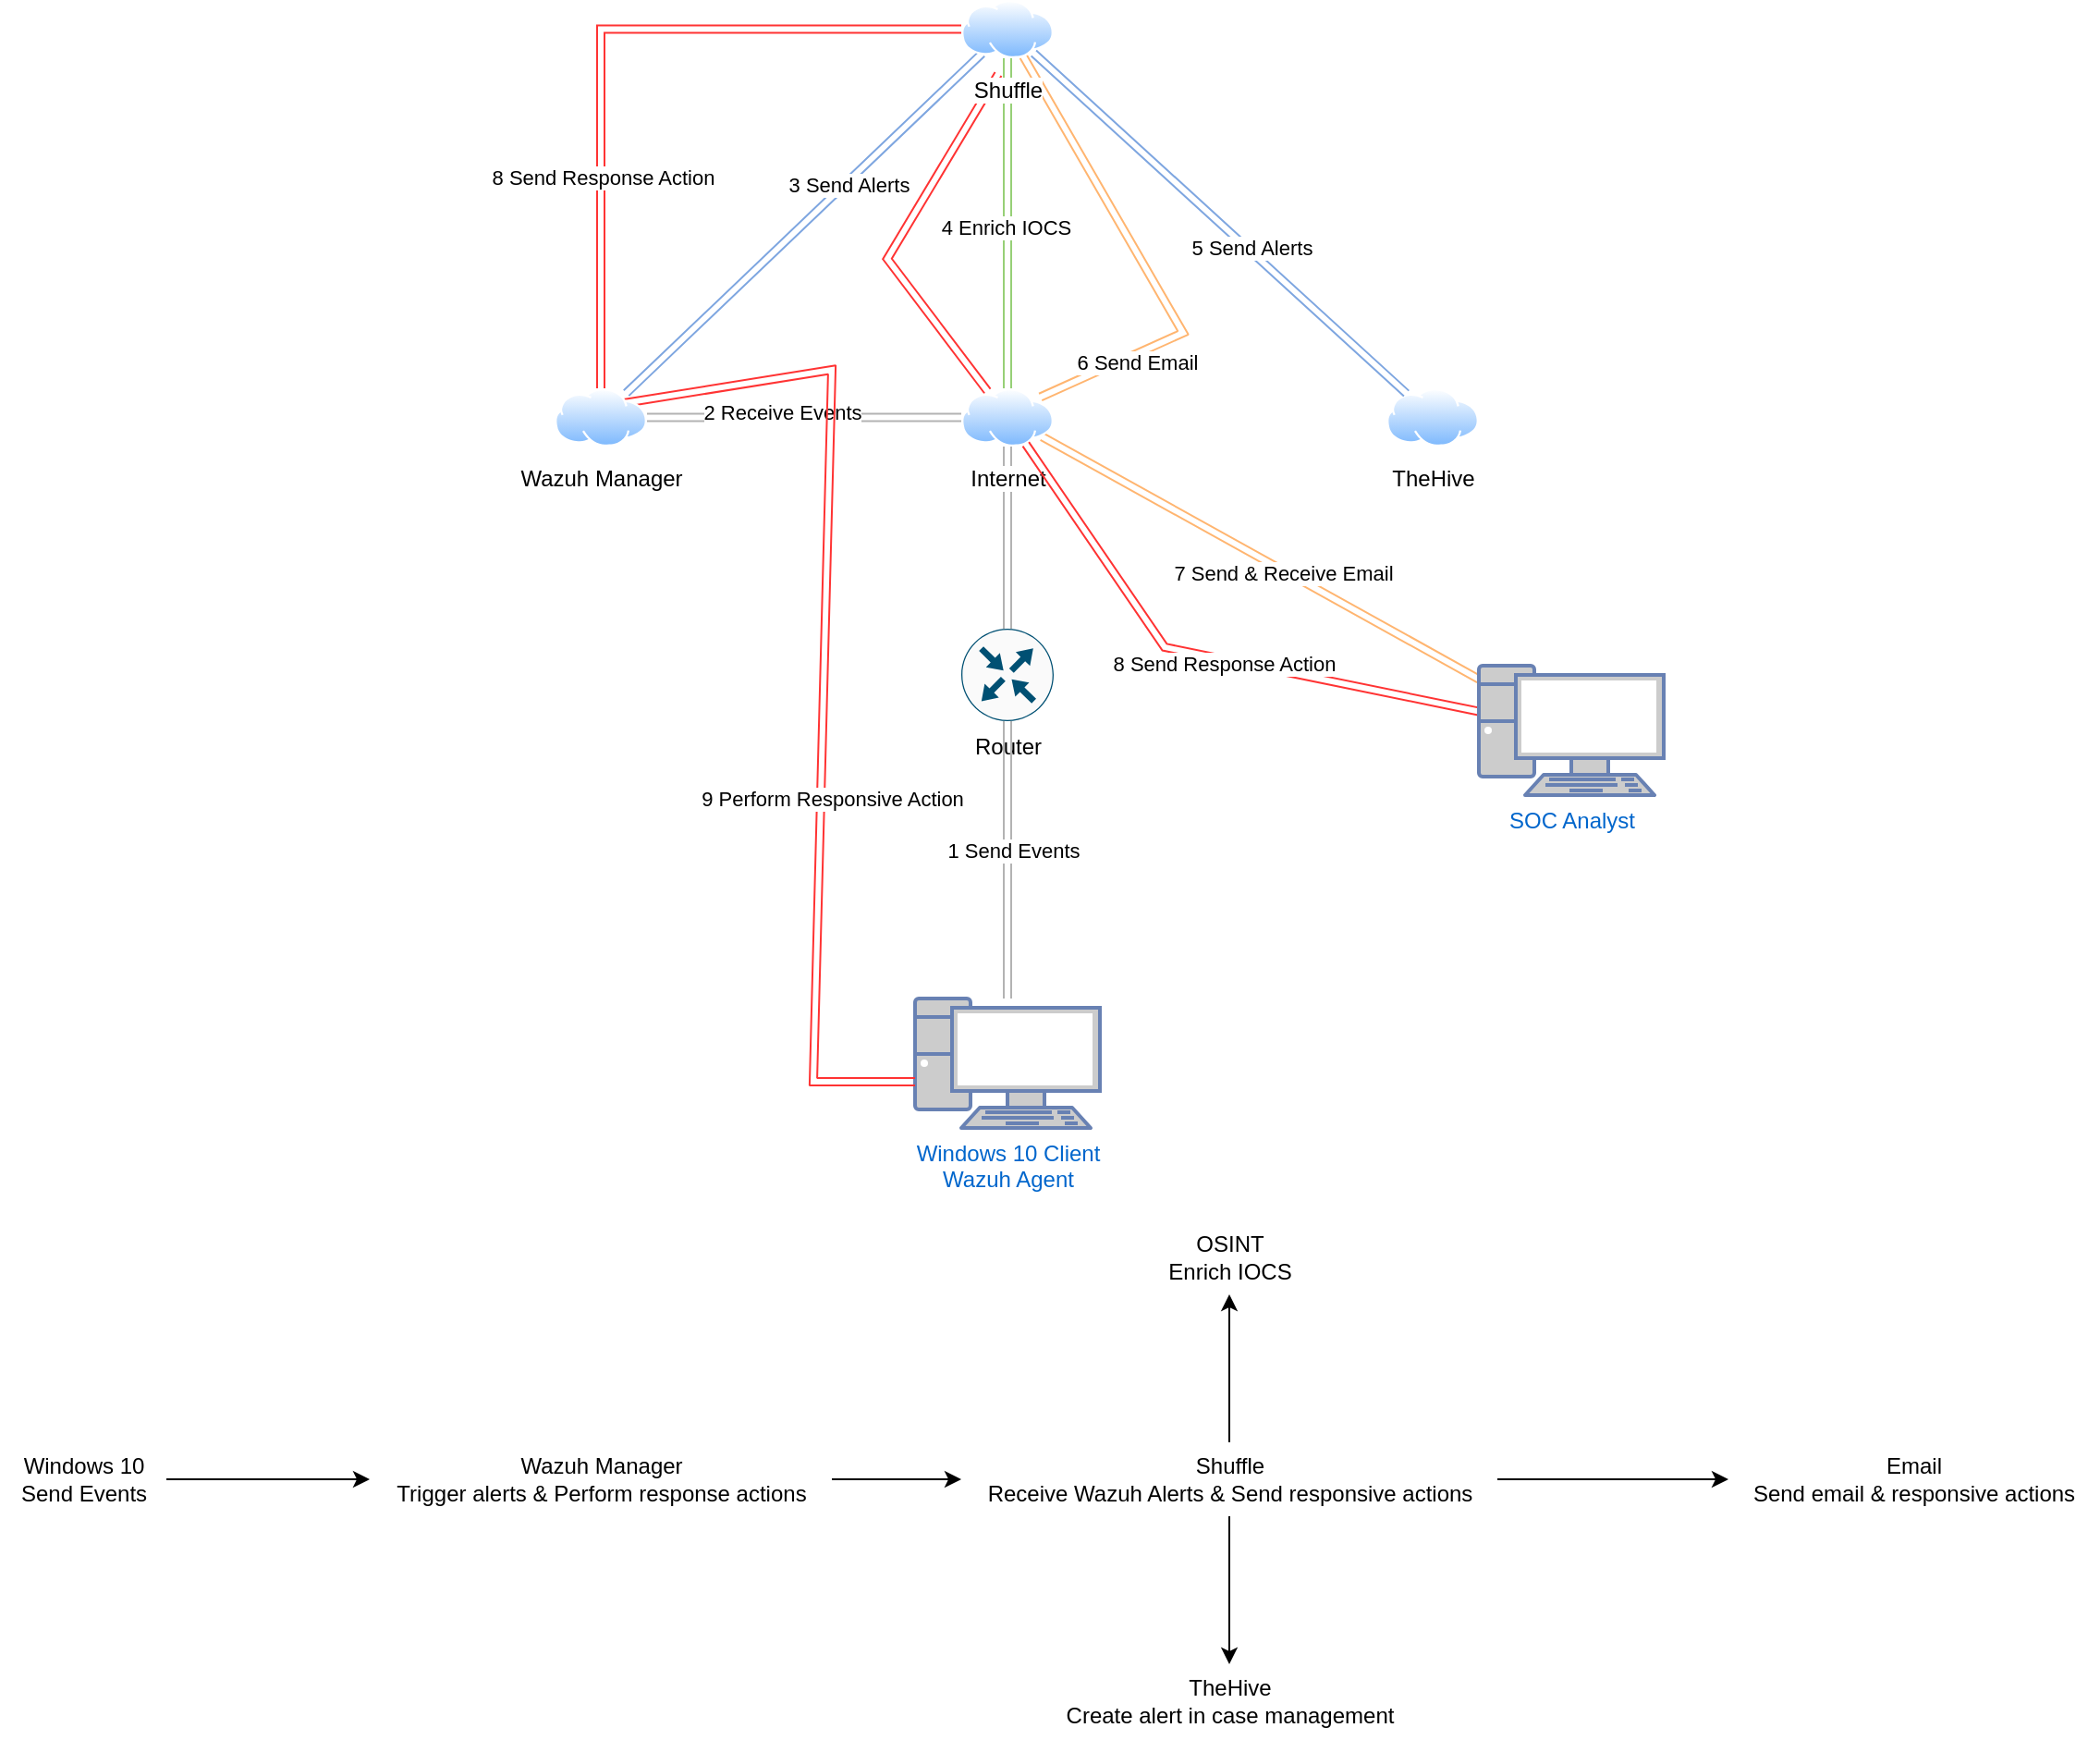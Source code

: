 <mxfile version="26.0.16">
  <diagram name="Page-1" id="fIsfwOmgyJw4GLF14wE0">
    <mxGraphModel dx="2604" dy="1007" grid="1" gridSize="10" guides="1" tooltips="1" connect="1" arrows="1" fold="1" page="1" pageScale="1" pageWidth="850" pageHeight="1100" math="0" shadow="0">
      <root>
        <mxCell id="0" />
        <mxCell id="1" parent="0" />
        <mxCell id="yNYrjOHbYUAeNA91Fylv-1" value="Windows 10 Client&lt;div&gt;Wazuh Agent&lt;/div&gt;" style="fontColor=#0066CC;verticalAlign=top;verticalLabelPosition=bottom;labelPosition=center;align=center;html=1;outlineConnect=0;fillColor=#CCCCCC;strokeColor=#6881B3;gradientColor=none;gradientDirection=north;strokeWidth=2;shape=mxgraph.networks.pc;" vertex="1" parent="1">
          <mxGeometry x="375" y="580" width="100" height="70" as="geometry" />
        </mxCell>
        <mxCell id="yNYrjOHbYUAeNA91Fylv-19" style="edgeStyle=orthogonalEdgeStyle;rounded=0;orthogonalLoop=1;jettySize=auto;html=1;shape=link;strokeColor=#B3B3B3;" edge="1" parent="1" source="yNYrjOHbYUAeNA91Fylv-2" target="yNYrjOHbYUAeNA91Fylv-8">
          <mxGeometry relative="1" as="geometry" />
        </mxCell>
        <mxCell id="yNYrjOHbYUAeNA91Fylv-2" value="Router" style="sketch=0;points=[[0.5,0,0],[1,0.5,0],[0.5,1,0],[0,0.5,0],[0.145,0.145,0],[0.856,0.145,0],[0.855,0.856,0],[0.145,0.855,0]];verticalLabelPosition=bottom;html=1;verticalAlign=top;aspect=fixed;align=center;pointerEvents=1;shape=mxgraph.cisco19.rect;prIcon=router;fillColor=#FAFAFA;strokeColor=#005073;" vertex="1" parent="1">
          <mxGeometry x="400" y="380" width="50" height="50" as="geometry" />
        </mxCell>
        <mxCell id="yNYrjOHbYUAeNA91Fylv-20" style="edgeStyle=orthogonalEdgeStyle;rounded=0;orthogonalLoop=1;jettySize=auto;html=1;entryX=1;entryY=0.5;entryDx=0;entryDy=0;shape=link;strokeColor=#B3B3B3;" edge="1" parent="1" source="yNYrjOHbYUAeNA91Fylv-8" target="yNYrjOHbYUAeNA91Fylv-10">
          <mxGeometry relative="1" as="geometry" />
        </mxCell>
        <mxCell id="yNYrjOHbYUAeNA91Fylv-21" value="2 Receive Events" style="edgeLabel;html=1;align=center;verticalAlign=middle;resizable=0;points=[];" vertex="1" connectable="0" parent="yNYrjOHbYUAeNA91Fylv-20">
          <mxGeometry x="0.141" y="-3" relative="1" as="geometry">
            <mxPoint as="offset" />
          </mxGeometry>
        </mxCell>
        <mxCell id="yNYrjOHbYUAeNA91Fylv-31" style="rounded=0;orthogonalLoop=1;jettySize=auto;html=1;shape=link;strokeColor=#FFB570;" edge="1" parent="1" source="yNYrjOHbYUAeNA91Fylv-8" target="yNYrjOHbYUAeNA91Fylv-14">
          <mxGeometry relative="1" as="geometry" />
        </mxCell>
        <mxCell id="yNYrjOHbYUAeNA91Fylv-32" value="7 Send &amp;amp; Receive Email" style="edgeLabel;html=1;align=center;verticalAlign=middle;resizable=0;points=[];" vertex="1" connectable="0" parent="yNYrjOHbYUAeNA91Fylv-31">
          <mxGeometry x="0.105" y="-1" relative="1" as="geometry">
            <mxPoint as="offset" />
          </mxGeometry>
        </mxCell>
        <mxCell id="yNYrjOHbYUAeNA91Fylv-35" style="rounded=0;orthogonalLoop=1;jettySize=auto;html=1;shape=link;strokeColor=#FF3333;" edge="1" parent="1" source="yNYrjOHbYUAeNA91Fylv-8">
          <mxGeometry relative="1" as="geometry">
            <mxPoint x="420" y="80" as="targetPoint" />
            <Array as="points">
              <mxPoint x="360" y="180" />
            </Array>
          </mxGeometry>
        </mxCell>
        <mxCell id="yNYrjOHbYUAeNA91Fylv-8" value="Internet" style="image;aspect=fixed;perimeter=ellipsePerimeter;html=1;align=center;shadow=0;dashed=0;spacingTop=3;image=img/lib/active_directory/internet_cloud.svg;" vertex="1" parent="1">
          <mxGeometry x="400" y="250" width="50" height="31.5" as="geometry" />
        </mxCell>
        <mxCell id="yNYrjOHbYUAeNA91Fylv-9" value="TheHive" style="image;aspect=fixed;perimeter=ellipsePerimeter;html=1;align=center;shadow=0;dashed=0;spacingTop=3;image=img/lib/active_directory/internet_cloud.svg;" vertex="1" parent="1">
          <mxGeometry x="630" y="250" width="50" height="31.5" as="geometry" />
        </mxCell>
        <mxCell id="yNYrjOHbYUAeNA91Fylv-22" style="rounded=0;orthogonalLoop=1;jettySize=auto;html=1;shape=link;strokeColor=#7EA6E0;" edge="1" parent="1" source="yNYrjOHbYUAeNA91Fylv-10" target="yNYrjOHbYUAeNA91Fylv-11">
          <mxGeometry relative="1" as="geometry" />
        </mxCell>
        <mxCell id="yNYrjOHbYUAeNA91Fylv-23" value="3 Send Alerts" style="edgeLabel;html=1;align=center;verticalAlign=middle;resizable=0;points=[];" vertex="1" connectable="0" parent="yNYrjOHbYUAeNA91Fylv-22">
          <mxGeometry x="0.228" y="-2" relative="1" as="geometry">
            <mxPoint y="-1" as="offset" />
          </mxGeometry>
        </mxCell>
        <mxCell id="yNYrjOHbYUAeNA91Fylv-24" style="edgeStyle=orthogonalEdgeStyle;rounded=0;orthogonalLoop=1;jettySize=auto;html=1;shape=link;strokeColor=#97D077;" edge="1" parent="1" source="yNYrjOHbYUAeNA91Fylv-11" target="yNYrjOHbYUAeNA91Fylv-8">
          <mxGeometry relative="1" as="geometry" />
        </mxCell>
        <mxCell id="yNYrjOHbYUAeNA91Fylv-25" value="4 Enrich IOCS" style="edgeLabel;html=1;align=center;verticalAlign=middle;resizable=0;points=[];" vertex="1" connectable="0" parent="yNYrjOHbYUAeNA91Fylv-24">
          <mxGeometry x="0.014" y="-1" relative="1" as="geometry">
            <mxPoint y="1" as="offset" />
          </mxGeometry>
        </mxCell>
        <mxCell id="yNYrjOHbYUAeNA91Fylv-27" style="rounded=0;orthogonalLoop=1;jettySize=auto;html=1;shape=link;strokeColor=#7EA6E0;" edge="1" parent="1" source="yNYrjOHbYUAeNA91Fylv-11" target="yNYrjOHbYUAeNA91Fylv-9">
          <mxGeometry relative="1" as="geometry" />
        </mxCell>
        <mxCell id="yNYrjOHbYUAeNA91Fylv-28" value="5 Send Alerts" style="edgeLabel;html=1;align=center;verticalAlign=middle;resizable=0;points=[];" vertex="1" connectable="0" parent="yNYrjOHbYUAeNA91Fylv-27">
          <mxGeometry x="0.158" y="2" relative="1" as="geometry">
            <mxPoint as="offset" />
          </mxGeometry>
        </mxCell>
        <mxCell id="yNYrjOHbYUAeNA91Fylv-29" style="rounded=0;orthogonalLoop=1;jettySize=auto;html=1;entryX=1;entryY=0;entryDx=0;entryDy=0;shape=link;strokeColor=#FFB570;" edge="1" parent="1" source="yNYrjOHbYUAeNA91Fylv-11" target="yNYrjOHbYUAeNA91Fylv-8">
          <mxGeometry relative="1" as="geometry">
            <Array as="points">
              <mxPoint x="520" y="220" />
            </Array>
          </mxGeometry>
        </mxCell>
        <mxCell id="yNYrjOHbYUAeNA91Fylv-30" value="6 Send Email" style="edgeLabel;html=1;align=center;verticalAlign=middle;resizable=0;points=[];" vertex="1" connectable="0" parent="yNYrjOHbYUAeNA91Fylv-29">
          <mxGeometry x="0.571" y="4" relative="1" as="geometry">
            <mxPoint as="offset" />
          </mxGeometry>
        </mxCell>
        <mxCell id="yNYrjOHbYUAeNA91Fylv-36" style="edgeStyle=orthogonalEdgeStyle;rounded=0;orthogonalLoop=1;jettySize=auto;html=1;shape=link;strokeColor=#FF3333;" edge="1" parent="1" source="yNYrjOHbYUAeNA91Fylv-11" target="yNYrjOHbYUAeNA91Fylv-10">
          <mxGeometry relative="1" as="geometry" />
        </mxCell>
        <mxCell id="yNYrjOHbYUAeNA91Fylv-37" value="8 Send Response Action" style="edgeLabel;html=1;align=center;verticalAlign=middle;resizable=0;points=[];" vertex="1" connectable="0" parent="yNYrjOHbYUAeNA91Fylv-36">
          <mxGeometry x="0.414" y="1" relative="1" as="geometry">
            <mxPoint as="offset" />
          </mxGeometry>
        </mxCell>
        <mxCell id="yNYrjOHbYUAeNA91Fylv-11" value="Shuffle" style="image;aspect=fixed;perimeter=ellipsePerimeter;html=1;align=center;shadow=0;dashed=0;spacingTop=3;image=img/lib/active_directory/internet_cloud.svg;" vertex="1" parent="1">
          <mxGeometry x="400" y="40" width="50" height="31.5" as="geometry" />
        </mxCell>
        <mxCell id="yNYrjOHbYUAeNA91Fylv-33" style="rounded=0;orthogonalLoop=1;jettySize=auto;html=1;shape=link;strokeColor=#FF3333;" edge="1" parent="1" source="yNYrjOHbYUAeNA91Fylv-14" target="yNYrjOHbYUAeNA91Fylv-8">
          <mxGeometry relative="1" as="geometry">
            <Array as="points">
              <mxPoint x="510" y="390" />
            </Array>
          </mxGeometry>
        </mxCell>
        <mxCell id="yNYrjOHbYUAeNA91Fylv-34" value="8 Send Response Action" style="edgeLabel;html=1;align=center;verticalAlign=middle;resizable=0;points=[];" vertex="1" connectable="0" parent="yNYrjOHbYUAeNA91Fylv-33">
          <mxGeometry x="-0.083" y="1" relative="1" as="geometry">
            <mxPoint y="1" as="offset" />
          </mxGeometry>
        </mxCell>
        <mxCell id="yNYrjOHbYUAeNA91Fylv-14" value="SOC Analyst" style="fontColor=#0066CC;verticalAlign=top;verticalLabelPosition=bottom;labelPosition=center;align=center;html=1;outlineConnect=0;fillColor=#CCCCCC;strokeColor=#6881B3;gradientColor=none;gradientDirection=north;strokeWidth=2;shape=mxgraph.networks.pc;" vertex="1" parent="1">
          <mxGeometry x="680" y="400" width="100" height="70" as="geometry" />
        </mxCell>
        <mxCell id="yNYrjOHbYUAeNA91Fylv-17" style="edgeStyle=orthogonalEdgeStyle;rounded=0;orthogonalLoop=1;jettySize=auto;html=1;entryX=0.5;entryY=1;entryDx=0;entryDy=0;entryPerimeter=0;startArrow=classic;startFill=1;shape=link;strokeColor=#B3B3B3;" edge="1" parent="1" source="yNYrjOHbYUAeNA91Fylv-1" target="yNYrjOHbYUAeNA91Fylv-2">
          <mxGeometry relative="1" as="geometry" />
        </mxCell>
        <mxCell id="yNYrjOHbYUAeNA91Fylv-18" value="1 Send Events" style="edgeLabel;html=1;align=center;verticalAlign=middle;resizable=0;points=[];" vertex="1" connectable="0" parent="yNYrjOHbYUAeNA91Fylv-17">
          <mxGeometry x="0.067" y="-3" relative="1" as="geometry">
            <mxPoint as="offset" />
          </mxGeometry>
        </mxCell>
        <mxCell id="yNYrjOHbYUAeNA91Fylv-39" style="rounded=0;orthogonalLoop=1;jettySize=auto;html=1;entryX=0;entryY=0.5;entryDx=0;entryDy=0;entryPerimeter=0;shape=link;strokeColor=#FF3333;" edge="1" parent="1">
          <mxGeometry relative="1" as="geometry">
            <mxPoint x="205" y="260" as="sourcePoint" />
            <mxPoint x="375" y="625" as="targetPoint" />
            <Array as="points">
              <mxPoint x="330" y="240" />
              <mxPoint x="320" y="625" />
            </Array>
          </mxGeometry>
        </mxCell>
        <mxCell id="yNYrjOHbYUAeNA91Fylv-40" value="9 Perform Responsive Action" style="edgeLabel;html=1;align=center;verticalAlign=middle;resizable=0;points=[];" vertex="1" connectable="0" parent="yNYrjOHbYUAeNA91Fylv-39">
          <mxGeometry x="0.266" y="6" relative="1" as="geometry">
            <mxPoint as="offset" />
          </mxGeometry>
        </mxCell>
        <mxCell id="yNYrjOHbYUAeNA91Fylv-10" value="Wazuh Manager" style="image;aspect=fixed;perimeter=ellipsePerimeter;html=1;align=center;shadow=0;dashed=0;spacingTop=3;image=img/lib/active_directory/internet_cloud.svg;" vertex="1" parent="1">
          <mxGeometry x="180" y="250" width="50" height="31.5" as="geometry" />
        </mxCell>
        <mxCell id="yNYrjOHbYUAeNA91Fylv-43" value="" style="edgeStyle=orthogonalEdgeStyle;rounded=0;orthogonalLoop=1;jettySize=auto;html=1;" edge="1" parent="1" source="yNYrjOHbYUAeNA91Fylv-41" target="yNYrjOHbYUAeNA91Fylv-42">
          <mxGeometry relative="1" as="geometry" />
        </mxCell>
        <mxCell id="yNYrjOHbYUAeNA91Fylv-41" value="Windows 10&lt;div&gt;Send Events&lt;/div&gt;" style="text;html=1;align=center;verticalAlign=middle;resizable=0;points=[];autosize=1;strokeColor=none;fillColor=none;" vertex="1" parent="1">
          <mxGeometry x="-120" y="820" width="90" height="40" as="geometry" />
        </mxCell>
        <mxCell id="yNYrjOHbYUAeNA91Fylv-45" value="" style="edgeStyle=orthogonalEdgeStyle;rounded=0;orthogonalLoop=1;jettySize=auto;html=1;" edge="1" parent="1" source="yNYrjOHbYUAeNA91Fylv-42" target="yNYrjOHbYUAeNA91Fylv-44">
          <mxGeometry relative="1" as="geometry" />
        </mxCell>
        <mxCell id="yNYrjOHbYUAeNA91Fylv-42" value="Wazuh Manager&lt;div&gt;Trigger alerts &amp;amp; Perform response actions&lt;/div&gt;" style="text;html=1;align=center;verticalAlign=middle;resizable=0;points=[];autosize=1;strokeColor=none;fillColor=none;" vertex="1" parent="1">
          <mxGeometry x="80" y="820" width="250" height="40" as="geometry" />
        </mxCell>
        <mxCell id="yNYrjOHbYUAeNA91Fylv-48" value="" style="edgeStyle=orthogonalEdgeStyle;rounded=0;orthogonalLoop=1;jettySize=auto;html=1;" edge="1" parent="1" source="yNYrjOHbYUAeNA91Fylv-44" target="yNYrjOHbYUAeNA91Fylv-47">
          <mxGeometry relative="1" as="geometry" />
        </mxCell>
        <mxCell id="yNYrjOHbYUAeNA91Fylv-50" value="" style="edgeStyle=orthogonalEdgeStyle;rounded=0;orthogonalLoop=1;jettySize=auto;html=1;" edge="1" parent="1" source="yNYrjOHbYUAeNA91Fylv-44" target="yNYrjOHbYUAeNA91Fylv-49">
          <mxGeometry relative="1" as="geometry" />
        </mxCell>
        <mxCell id="yNYrjOHbYUAeNA91Fylv-52" value="" style="edgeStyle=orthogonalEdgeStyle;rounded=0;orthogonalLoop=1;jettySize=auto;html=1;" edge="1" parent="1" source="yNYrjOHbYUAeNA91Fylv-44" target="yNYrjOHbYUAeNA91Fylv-51">
          <mxGeometry relative="1" as="geometry" />
        </mxCell>
        <mxCell id="yNYrjOHbYUAeNA91Fylv-44" value="Shuffle&lt;div&gt;Receive Wazuh Alerts &amp;amp; Send responsive actions&lt;/div&gt;" style="text;html=1;align=center;verticalAlign=middle;resizable=0;points=[];autosize=1;strokeColor=none;fillColor=none;" vertex="1" parent="1">
          <mxGeometry x="400" y="820" width="290" height="40" as="geometry" />
        </mxCell>
        <mxCell id="yNYrjOHbYUAeNA91Fylv-47" value="OSINT&lt;div&gt;Enrich IOCS&lt;/div&gt;" style="text;html=1;align=center;verticalAlign=middle;resizable=0;points=[];autosize=1;strokeColor=none;fillColor=none;" vertex="1" parent="1">
          <mxGeometry x="500" y="700" width="90" height="40" as="geometry" />
        </mxCell>
        <mxCell id="yNYrjOHbYUAeNA91Fylv-49" value="TheHive&lt;div&gt;Create alert in case management&lt;/div&gt;" style="text;html=1;align=center;verticalAlign=middle;resizable=0;points=[];autosize=1;strokeColor=none;fillColor=none;" vertex="1" parent="1">
          <mxGeometry x="445" y="940" width="200" height="40" as="geometry" />
        </mxCell>
        <mxCell id="yNYrjOHbYUAeNA91Fylv-51" value="Email&lt;div&gt;Send email &amp;amp; responsive actions&lt;/div&gt;" style="text;html=1;align=center;verticalAlign=middle;resizable=0;points=[];autosize=1;strokeColor=none;fillColor=none;" vertex="1" parent="1">
          <mxGeometry x="815" y="820" width="200" height="40" as="geometry" />
        </mxCell>
      </root>
    </mxGraphModel>
  </diagram>
</mxfile>
